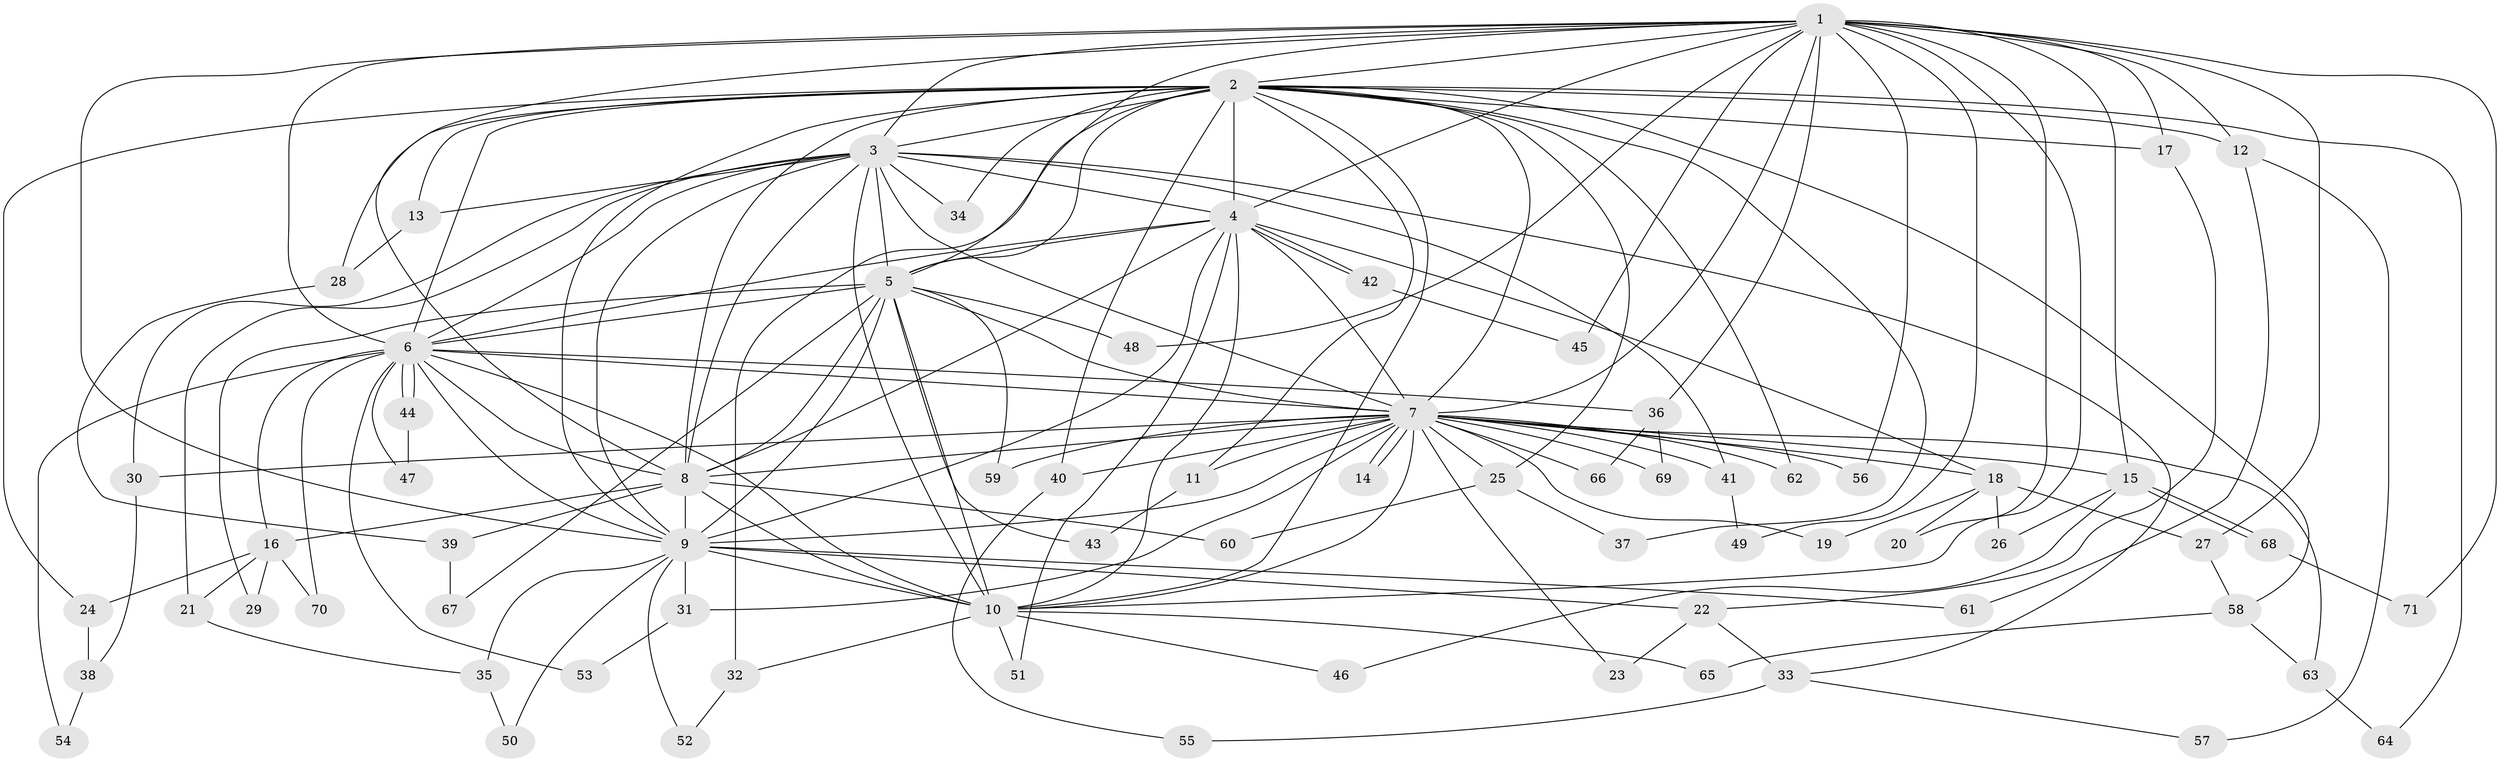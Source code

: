 // Generated by graph-tools (version 1.1) at 2025/45/03/09/25 04:45:48]
// undirected, 71 vertices, 167 edges
graph export_dot {
graph [start="1"]
  node [color=gray90,style=filled];
  1;
  2;
  3;
  4;
  5;
  6;
  7;
  8;
  9;
  10;
  11;
  12;
  13;
  14;
  15;
  16;
  17;
  18;
  19;
  20;
  21;
  22;
  23;
  24;
  25;
  26;
  27;
  28;
  29;
  30;
  31;
  32;
  33;
  34;
  35;
  36;
  37;
  38;
  39;
  40;
  41;
  42;
  43;
  44;
  45;
  46;
  47;
  48;
  49;
  50;
  51;
  52;
  53;
  54;
  55;
  56;
  57;
  58;
  59;
  60;
  61;
  62;
  63;
  64;
  65;
  66;
  67;
  68;
  69;
  70;
  71;
  1 -- 2;
  1 -- 3;
  1 -- 4;
  1 -- 5;
  1 -- 6;
  1 -- 7;
  1 -- 8;
  1 -- 9;
  1 -- 10;
  1 -- 12;
  1 -- 15;
  1 -- 17;
  1 -- 20;
  1 -- 27;
  1 -- 36;
  1 -- 45;
  1 -- 48;
  1 -- 49;
  1 -- 56;
  1 -- 71;
  2 -- 3;
  2 -- 4;
  2 -- 5;
  2 -- 6;
  2 -- 7;
  2 -- 8;
  2 -- 9;
  2 -- 10;
  2 -- 11;
  2 -- 12;
  2 -- 13;
  2 -- 17;
  2 -- 24;
  2 -- 25;
  2 -- 28;
  2 -- 32;
  2 -- 34;
  2 -- 37;
  2 -- 40;
  2 -- 58;
  2 -- 62;
  2 -- 64;
  3 -- 4;
  3 -- 5;
  3 -- 6;
  3 -- 7;
  3 -- 8;
  3 -- 9;
  3 -- 10;
  3 -- 13;
  3 -- 21;
  3 -- 30;
  3 -- 33;
  3 -- 34;
  3 -- 41;
  4 -- 5;
  4 -- 6;
  4 -- 7;
  4 -- 8;
  4 -- 9;
  4 -- 10;
  4 -- 18;
  4 -- 42;
  4 -- 42;
  4 -- 51;
  5 -- 6;
  5 -- 7;
  5 -- 8;
  5 -- 9;
  5 -- 10;
  5 -- 29;
  5 -- 43;
  5 -- 48;
  5 -- 59;
  5 -- 67;
  6 -- 7;
  6 -- 8;
  6 -- 9;
  6 -- 10;
  6 -- 16;
  6 -- 36;
  6 -- 44;
  6 -- 44;
  6 -- 47;
  6 -- 53;
  6 -- 54;
  6 -- 70;
  7 -- 8;
  7 -- 9;
  7 -- 10;
  7 -- 11;
  7 -- 14;
  7 -- 14;
  7 -- 15;
  7 -- 18;
  7 -- 19;
  7 -- 23;
  7 -- 25;
  7 -- 30;
  7 -- 31;
  7 -- 40;
  7 -- 41;
  7 -- 56;
  7 -- 59;
  7 -- 62;
  7 -- 63;
  7 -- 66;
  7 -- 69;
  8 -- 9;
  8 -- 10;
  8 -- 16;
  8 -- 39;
  8 -- 60;
  9 -- 10;
  9 -- 22;
  9 -- 31;
  9 -- 35;
  9 -- 50;
  9 -- 52;
  9 -- 61;
  10 -- 32;
  10 -- 46;
  10 -- 51;
  10 -- 65;
  11 -- 43;
  12 -- 57;
  12 -- 61;
  13 -- 28;
  15 -- 26;
  15 -- 46;
  15 -- 68;
  15 -- 68;
  16 -- 21;
  16 -- 24;
  16 -- 29;
  16 -- 70;
  17 -- 22;
  18 -- 19;
  18 -- 20;
  18 -- 26;
  18 -- 27;
  21 -- 35;
  22 -- 23;
  22 -- 33;
  24 -- 38;
  25 -- 37;
  25 -- 60;
  27 -- 58;
  28 -- 39;
  30 -- 38;
  31 -- 53;
  32 -- 52;
  33 -- 55;
  33 -- 57;
  35 -- 50;
  36 -- 66;
  36 -- 69;
  38 -- 54;
  39 -- 67;
  40 -- 55;
  41 -- 49;
  42 -- 45;
  44 -- 47;
  58 -- 63;
  58 -- 65;
  63 -- 64;
  68 -- 71;
}
